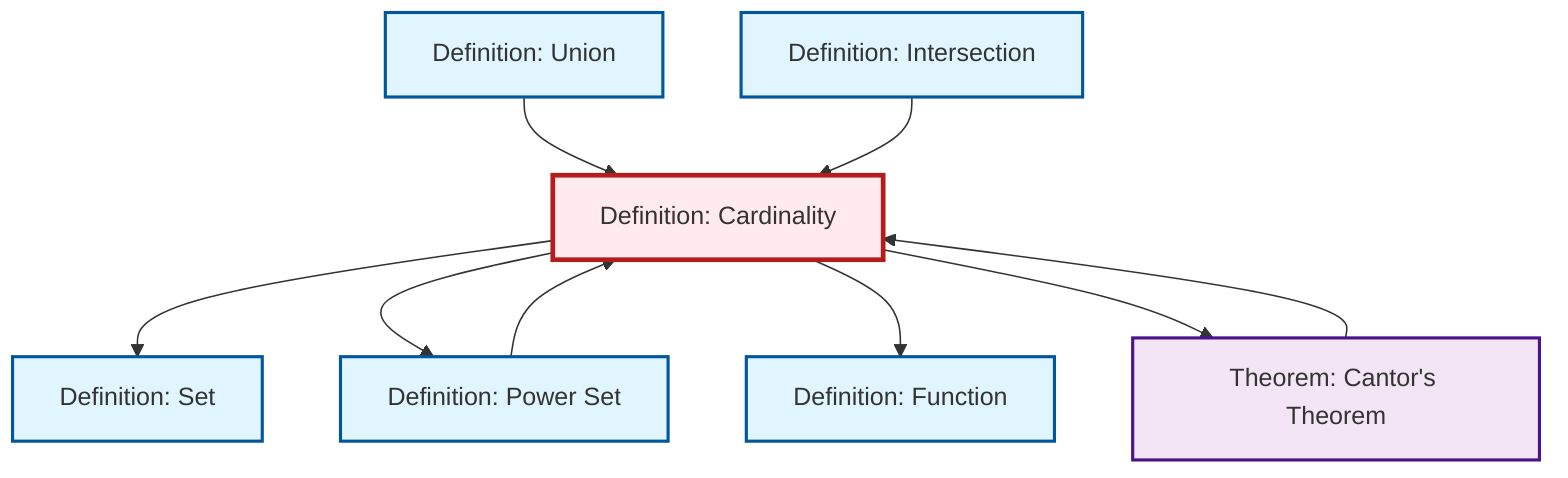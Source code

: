 graph TD
    classDef definition fill:#e1f5fe,stroke:#01579b,stroke-width:2px
    classDef theorem fill:#f3e5f5,stroke:#4a148c,stroke-width:2px
    classDef axiom fill:#fff3e0,stroke:#e65100,stroke-width:2px
    classDef example fill:#e8f5e9,stroke:#1b5e20,stroke-width:2px
    classDef current fill:#ffebee,stroke:#b71c1c,stroke-width:3px
    def-intersection["Definition: Intersection"]:::definition
    def-union["Definition: Union"]:::definition
    def-power-set["Definition: Power Set"]:::definition
    def-function["Definition: Function"]:::definition
    def-cardinality["Definition: Cardinality"]:::definition
    def-set["Definition: Set"]:::definition
    thm-cantor["Theorem: Cantor's Theorem"]:::theorem
    thm-cantor --> def-cardinality
    def-cardinality --> def-set
    def-union --> def-cardinality
    def-power-set --> def-cardinality
    def-cardinality --> def-power-set
    def-intersection --> def-cardinality
    def-cardinality --> def-function
    def-cardinality --> thm-cantor
    class def-cardinality current